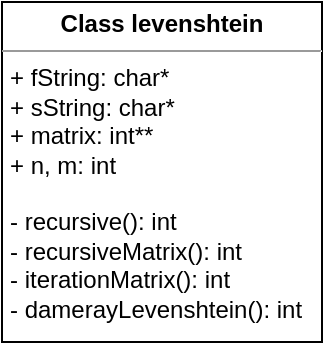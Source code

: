 <mxfile>
    <diagram id="B3IAseJyLaitihcl29F7" name="Page-1">
        <mxGraphModel dx="1110" dy="602" grid="1" gridSize="10" guides="1" tooltips="1" connect="1" arrows="1" fold="1" page="1" pageScale="1" pageWidth="850" pageHeight="1100" math="0" shadow="0">
            <root>
                <mxCell id="0"/>
                <mxCell id="1" parent="0"/>
                <mxCell id="2" value="&lt;p style=&quot;margin: 0px ; margin-top: 4px ; text-align: center&quot;&gt;&lt;b&gt;Class levenshtein&lt;/b&gt;&lt;/p&gt;&lt;hr size=&quot;1&quot;&gt;&lt;p style=&quot;margin: 0px ; margin-left: 4px&quot;&gt;+ fString: char*&lt;/p&gt;&lt;p style=&quot;margin: 0px ; margin-left: 4px&quot;&gt;+ sString: char*&lt;/p&gt;&lt;p style=&quot;margin: 0px ; margin-left: 4px&quot;&gt;+ matrix: int**&lt;/p&gt;&lt;p style=&quot;margin: 0px ; margin-left: 4px&quot;&gt;+ n, m: int&lt;/p&gt;&lt;p style=&quot;margin: 0px ; margin-left: 4px&quot;&gt;&lt;br&gt;&lt;/p&gt;&lt;div style=&quot;color: rgb(212 , 212 , 212) ; background-color: rgb(30 , 30 , 30) ; font-family: &amp;#34;droid sans mono&amp;#34; , monospace , monospace , &amp;#34;droid sans fallback&amp;#34; ; font-size: 15px ; line-height: 20px&quot;&gt;&lt;/div&gt;&lt;p style=&quot;margin: 0px ; margin-left: 4px&quot;&gt;- recursive()&lt;span&gt;: int&lt;/span&gt;&lt;/p&gt;&lt;p style=&quot;margin: 0px ; margin-left: 4px&quot;&gt;&lt;span&gt;- recursiveMatrix(): int&lt;/span&gt;&lt;/p&gt;&lt;p style=&quot;margin: 0px ; margin-left: 4px&quot;&gt;&lt;span&gt;- iterationMatrix(): int&lt;/span&gt;&lt;/p&gt;&lt;p style=&quot;margin: 0px ; margin-left: 4px&quot;&gt;&lt;span&gt;- damerayLevenshtein(): int&lt;/span&gt;&lt;/p&gt;" style="verticalAlign=top;align=left;overflow=fill;fontSize=12;fontFamily=Helvetica;html=1;" vertex="1" parent="1">
                    <mxGeometry x="340" y="240" width="160" height="170" as="geometry"/>
                </mxCell>
            </root>
        </mxGraphModel>
    </diagram>
</mxfile>